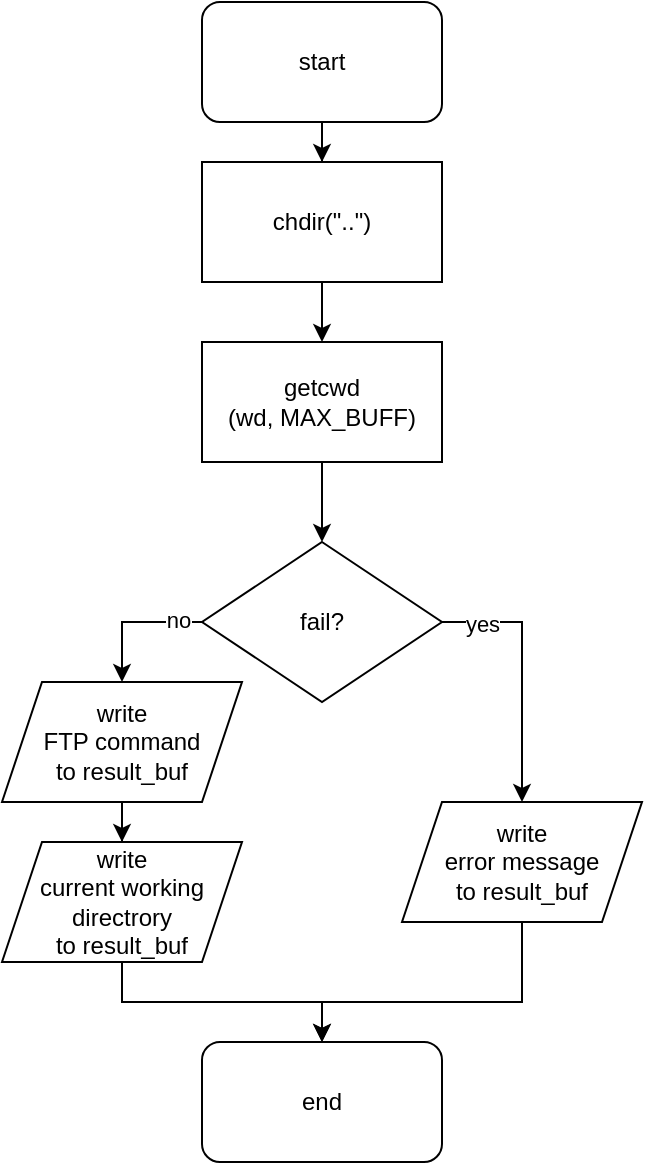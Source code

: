 <mxfile version="24.2.5" type="device">
  <diagram name="페이지-1" id="SPNMAP4AuXIAD45wFi82">
    <mxGraphModel dx="995" dy="548" grid="1" gridSize="10" guides="1" tooltips="1" connect="1" arrows="1" fold="1" page="1" pageScale="1" pageWidth="827" pageHeight="1169" math="0" shadow="0">
      <root>
        <mxCell id="0" />
        <mxCell id="1" parent="0" />
        <mxCell id="h3oTlgUYp9sYktSaM2yr-68" value="" style="edgeStyle=orthogonalEdgeStyle;rounded=0;orthogonalLoop=1;jettySize=auto;html=1;" edge="1" parent="1" source="h3oTlgUYp9sYktSaM2yr-2" target="h3oTlgUYp9sYktSaM2yr-66">
          <mxGeometry relative="1" as="geometry" />
        </mxCell>
        <mxCell id="h3oTlgUYp9sYktSaM2yr-2" value="start" style="rounded=1;whiteSpace=wrap;html=1;" vertex="1" parent="1">
          <mxGeometry x="340" y="10" width="120" height="60" as="geometry" />
        </mxCell>
        <mxCell id="h3oTlgUYp9sYktSaM2yr-45" value="end" style="rounded=1;whiteSpace=wrap;html=1;" vertex="1" parent="1">
          <mxGeometry x="340" y="530" width="120" height="60" as="geometry" />
        </mxCell>
        <mxCell id="h3oTlgUYp9sYktSaM2yr-55" value="" style="edgeStyle=orthogonalEdgeStyle;rounded=0;orthogonalLoop=1;jettySize=auto;html=1;" edge="1" parent="1" source="h3oTlgUYp9sYktSaM2yr-52" target="h3oTlgUYp9sYktSaM2yr-54">
          <mxGeometry relative="1" as="geometry" />
        </mxCell>
        <mxCell id="h3oTlgUYp9sYktSaM2yr-52" value="getcwd&lt;div&gt;(wd, MAX_BUFF)&lt;/div&gt;" style="rounded=0;whiteSpace=wrap;html=1;" vertex="1" parent="1">
          <mxGeometry x="340" y="180" width="120" height="60" as="geometry" />
        </mxCell>
        <mxCell id="h3oTlgUYp9sYktSaM2yr-58" value="" style="edgeStyle=orthogonalEdgeStyle;rounded=0;orthogonalLoop=1;jettySize=auto;html=1;" edge="1" parent="1" source="h3oTlgUYp9sYktSaM2yr-54" target="h3oTlgUYp9sYktSaM2yr-57">
          <mxGeometry relative="1" as="geometry">
            <Array as="points">
              <mxPoint x="500" y="320" />
            </Array>
          </mxGeometry>
        </mxCell>
        <mxCell id="h3oTlgUYp9sYktSaM2yr-60" value="yes" style="edgeLabel;html=1;align=center;verticalAlign=middle;resizable=0;points=[];" vertex="1" connectable="0" parent="h3oTlgUYp9sYktSaM2yr-58">
          <mxGeometry x="-0.698" y="-1" relative="1" as="geometry">
            <mxPoint as="offset" />
          </mxGeometry>
        </mxCell>
        <mxCell id="h3oTlgUYp9sYktSaM2yr-62" style="edgeStyle=orthogonalEdgeStyle;rounded=0;orthogonalLoop=1;jettySize=auto;html=1;entryX=0.5;entryY=0;entryDx=0;entryDy=0;" edge="1" parent="1" source="h3oTlgUYp9sYktSaM2yr-54" target="h3oTlgUYp9sYktSaM2yr-61">
          <mxGeometry relative="1" as="geometry">
            <Array as="points">
              <mxPoint x="300" y="320" />
            </Array>
          </mxGeometry>
        </mxCell>
        <mxCell id="h3oTlgUYp9sYktSaM2yr-64" value="no" style="edgeLabel;html=1;align=center;verticalAlign=middle;resizable=0;points=[];" vertex="1" connectable="0" parent="h3oTlgUYp9sYktSaM2yr-62">
          <mxGeometry x="-0.661" y="-1" relative="1" as="geometry">
            <mxPoint as="offset" />
          </mxGeometry>
        </mxCell>
        <mxCell id="h3oTlgUYp9sYktSaM2yr-54" value="fail?" style="rhombus;whiteSpace=wrap;html=1;" vertex="1" parent="1">
          <mxGeometry x="340" y="280" width="120" height="80" as="geometry" />
        </mxCell>
        <mxCell id="h3oTlgUYp9sYktSaM2yr-59" value="" style="edgeStyle=orthogonalEdgeStyle;rounded=0;orthogonalLoop=1;jettySize=auto;html=1;" edge="1" parent="1" source="h3oTlgUYp9sYktSaM2yr-57" target="h3oTlgUYp9sYktSaM2yr-45">
          <mxGeometry relative="1" as="geometry">
            <Array as="points">
              <mxPoint x="500" y="510" />
              <mxPoint x="400" y="510" />
            </Array>
          </mxGeometry>
        </mxCell>
        <mxCell id="h3oTlgUYp9sYktSaM2yr-57" value="write&lt;div&gt;error message&lt;/div&gt;&lt;div&gt;to result_buf&lt;/div&gt;" style="shape=parallelogram;perimeter=parallelogramPerimeter;whiteSpace=wrap;html=1;fixedSize=1;" vertex="1" parent="1">
          <mxGeometry x="440" y="410" width="120" height="60" as="geometry" />
        </mxCell>
        <mxCell id="h3oTlgUYp9sYktSaM2yr-70" value="" style="edgeStyle=orthogonalEdgeStyle;rounded=0;orthogonalLoop=1;jettySize=auto;html=1;" edge="1" parent="1" source="h3oTlgUYp9sYktSaM2yr-61" target="h3oTlgUYp9sYktSaM2yr-69">
          <mxGeometry relative="1" as="geometry" />
        </mxCell>
        <mxCell id="h3oTlgUYp9sYktSaM2yr-61" value="write&lt;div&gt;FTP command&lt;/div&gt;&lt;div&gt;to result_buf&lt;/div&gt;" style="shape=parallelogram;perimeter=parallelogramPerimeter;whiteSpace=wrap;html=1;fixedSize=1;" vertex="1" parent="1">
          <mxGeometry x="240" y="350" width="120" height="60" as="geometry" />
        </mxCell>
        <mxCell id="h3oTlgUYp9sYktSaM2yr-67" value="" style="edgeStyle=orthogonalEdgeStyle;rounded=0;orthogonalLoop=1;jettySize=auto;html=1;" edge="1" parent="1" source="h3oTlgUYp9sYktSaM2yr-66" target="h3oTlgUYp9sYktSaM2yr-52">
          <mxGeometry relative="1" as="geometry" />
        </mxCell>
        <mxCell id="h3oTlgUYp9sYktSaM2yr-66" value="chdir(&quot;..&quot;)" style="rounded=0;whiteSpace=wrap;html=1;" vertex="1" parent="1">
          <mxGeometry x="340" y="90" width="120" height="60" as="geometry" />
        </mxCell>
        <mxCell id="h3oTlgUYp9sYktSaM2yr-71" style="edgeStyle=orthogonalEdgeStyle;rounded=0;orthogonalLoop=1;jettySize=auto;html=1;entryX=0.5;entryY=0;entryDx=0;entryDy=0;" edge="1" parent="1" source="h3oTlgUYp9sYktSaM2yr-69" target="h3oTlgUYp9sYktSaM2yr-45">
          <mxGeometry relative="1" as="geometry" />
        </mxCell>
        <mxCell id="h3oTlgUYp9sYktSaM2yr-69" value="write&lt;div&gt;current working directrory&lt;/div&gt;&lt;div&gt;to result_buf&lt;/div&gt;" style="shape=parallelogram;perimeter=parallelogramPerimeter;whiteSpace=wrap;html=1;fixedSize=1;" vertex="1" parent="1">
          <mxGeometry x="240" y="430" width="120" height="60" as="geometry" />
        </mxCell>
      </root>
    </mxGraphModel>
  </diagram>
</mxfile>
